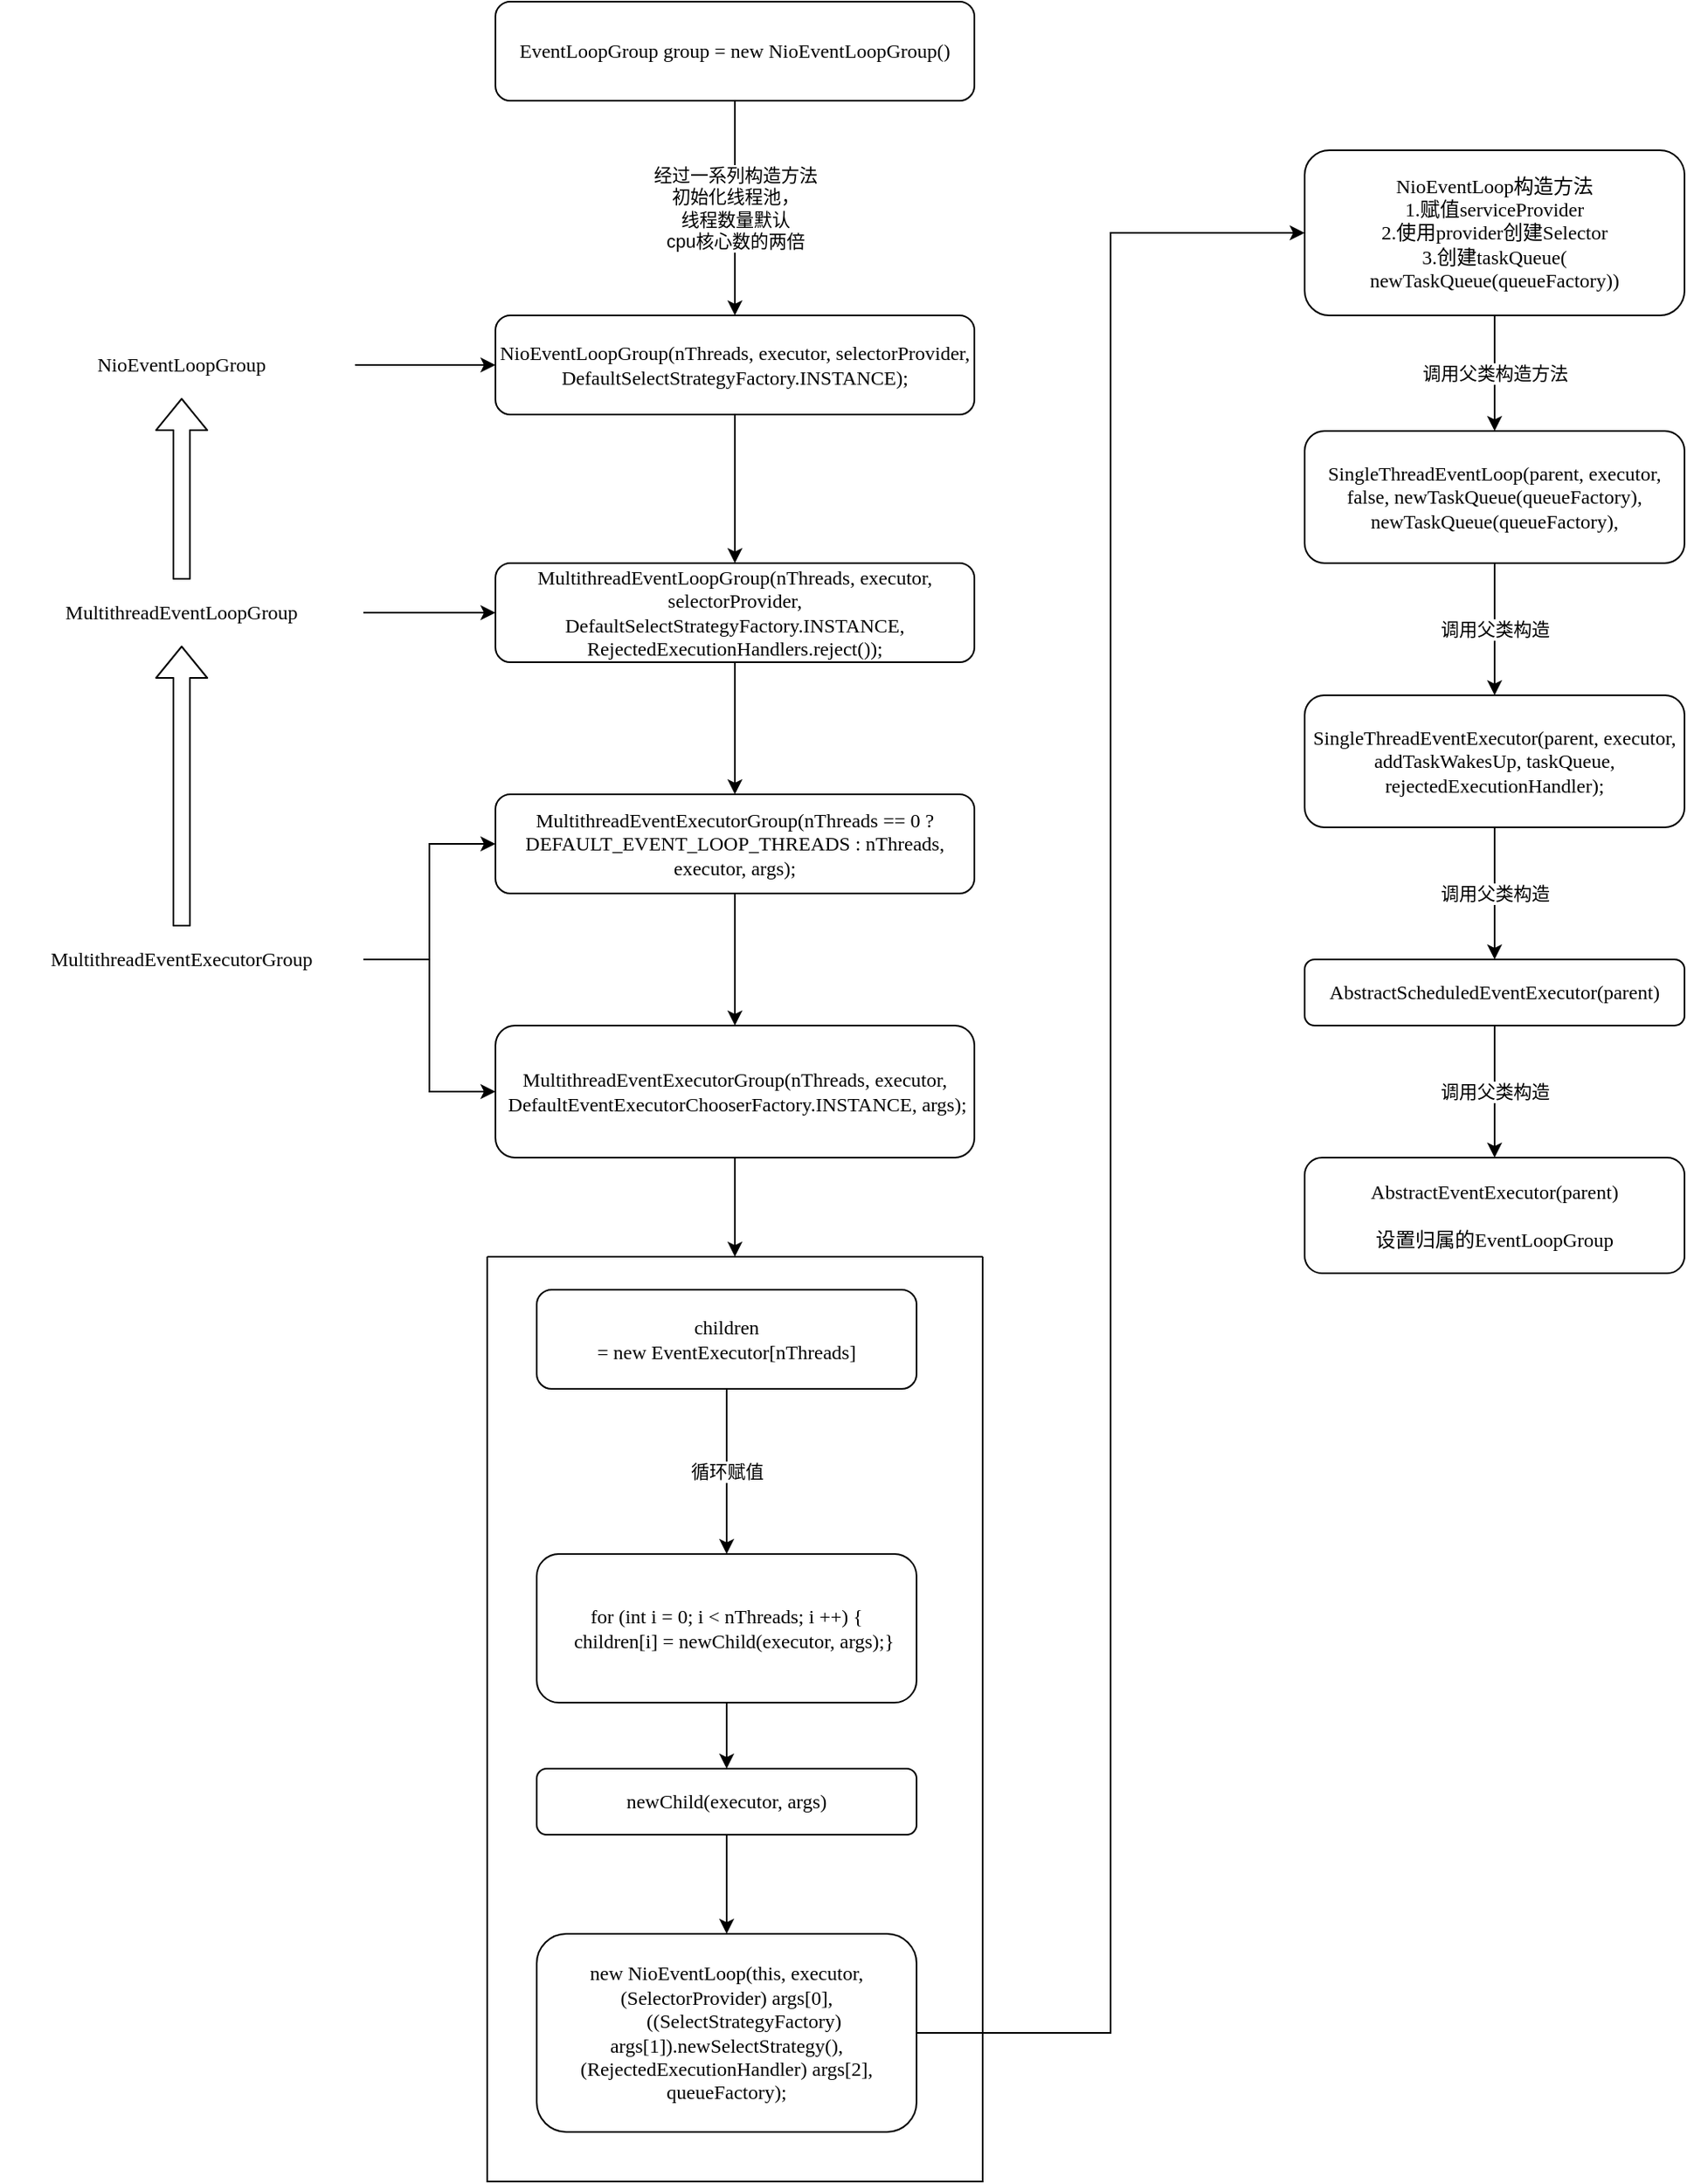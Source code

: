 <mxfile version="14.9.2" type="github">
  <diagram id="C5RBs43oDa-KdzZeNtuy" name="Page-1">
    <mxGraphModel dx="2692" dy="547" grid="1" gridSize="10" guides="1" tooltips="1" connect="1" arrows="1" fold="1" page="1" pageScale="1" pageWidth="827" pageHeight="1169" math="0" shadow="0">
      <root>
        <mxCell id="WIyWlLk6GJQsqaUBKTNV-0" />
        <mxCell id="WIyWlLk6GJQsqaUBKTNV-1" parent="WIyWlLk6GJQsqaUBKTNV-0" />
        <mxCell id="ViQr8SO55YqNYNJ8lVar-2" value="经过一系列构造方法&lt;br&gt;初始化线程池，&lt;br&gt;线程数量默认&lt;br&gt;cpu核心数的两倍" style="edgeStyle=orthogonalEdgeStyle;rounded=0;orthogonalLoop=1;jettySize=auto;html=1;entryX=0.5;entryY=0;entryDx=0;entryDy=0;" edge="1" parent="WIyWlLk6GJQsqaUBKTNV-1" source="WIyWlLk6GJQsqaUBKTNV-3" target="ViQr8SO55YqNYNJ8lVar-1">
          <mxGeometry relative="1" as="geometry" />
        </mxCell>
        <mxCell id="WIyWlLk6GJQsqaUBKTNV-3" value="EventLoopGroup group = new NioEventLoopGroup()" style="rounded=1;whiteSpace=wrap;html=1;fontSize=12;glass=0;strokeWidth=1;shadow=0;fontFamily=Lucida Console;" parent="WIyWlLk6GJQsqaUBKTNV-1" vertex="1">
          <mxGeometry x="-1160" y="10" width="290" height="60" as="geometry" />
        </mxCell>
        <mxCell id="ViQr8SO55YqNYNJ8lVar-5" style="edgeStyle=orthogonalEdgeStyle;rounded=0;orthogonalLoop=1;jettySize=auto;html=1;exitX=0.5;exitY=1;exitDx=0;exitDy=0;fontFamily=Lucida Console;fontColor=#000000;" edge="1" parent="WIyWlLk6GJQsqaUBKTNV-1" source="ViQr8SO55YqNYNJ8lVar-1">
          <mxGeometry relative="1" as="geometry">
            <mxPoint x="-1015" y="350" as="targetPoint" />
          </mxGeometry>
        </mxCell>
        <mxCell id="ViQr8SO55YqNYNJ8lVar-1" value="NioEventLoopGroup(nThreads, executor, selectorProvider, DefaultSelectStrategyFactory.INSTANCE);" style="rounded=1;align=center;verticalAlign=middle;labelPosition=center;verticalLabelPosition=middle;labelBackgroundColor=none;html=1;whiteSpace=wrap;fontFamily=Lucida Console;" vertex="1" parent="WIyWlLk6GJQsqaUBKTNV-1">
          <mxGeometry x="-1160" y="200" width="290" height="60" as="geometry" />
        </mxCell>
        <mxCell id="ViQr8SO55YqNYNJ8lVar-8" style="edgeStyle=orthogonalEdgeStyle;rounded=0;orthogonalLoop=1;jettySize=auto;html=1;exitX=0.5;exitY=1;exitDx=0;exitDy=0;entryX=0.5;entryY=0;entryDx=0;entryDy=0;fontFamily=Lucida Console;fontColor=#000000;" edge="1" parent="WIyWlLk6GJQsqaUBKTNV-1" source="ViQr8SO55YqNYNJ8lVar-4" target="ViQr8SO55YqNYNJ8lVar-7">
          <mxGeometry relative="1" as="geometry" />
        </mxCell>
        <mxCell id="ViQr8SO55YqNYNJ8lVar-4" value="MultithreadEventLoopGroup(nThreads, executor, selectorProvider, DefaultSelectStrategyFactory.INSTANCE,&lt;br&gt;RejectedExecutionHandlers.reject());" style="rounded=1;align=center;verticalAlign=middle;labelPosition=center;verticalLabelPosition=middle;labelBackgroundColor=none;html=1;whiteSpace=wrap;fontFamily=Lucida Console;" vertex="1" parent="WIyWlLk6GJQsqaUBKTNV-1">
          <mxGeometry x="-1160" y="350" width="290" height="60" as="geometry" />
        </mxCell>
        <mxCell id="ViQr8SO55YqNYNJ8lVar-10" style="edgeStyle=orthogonalEdgeStyle;rounded=0;orthogonalLoop=1;jettySize=auto;html=1;exitX=0.5;exitY=1;exitDx=0;exitDy=0;entryX=0.5;entryY=0;entryDx=0;entryDy=0;fontFamily=Lucida Console;fontColor=#000000;" edge="1" parent="WIyWlLk6GJQsqaUBKTNV-1" source="ViQr8SO55YqNYNJ8lVar-7" target="ViQr8SO55YqNYNJ8lVar-9">
          <mxGeometry relative="1" as="geometry" />
        </mxCell>
        <mxCell id="ViQr8SO55YqNYNJ8lVar-7" value="MultithreadEventExecutorGroup(nThreads == 0 ? DEFAULT_EVENT_LOOP_THREADS : nThreads, executor, args);" style="rounded=1;align=center;verticalAlign=middle;labelPosition=center;verticalLabelPosition=middle;labelBackgroundColor=none;html=1;whiteSpace=wrap;fontFamily=Lucida Console;" vertex="1" parent="WIyWlLk6GJQsqaUBKTNV-1">
          <mxGeometry x="-1160" y="490" width="290" height="60" as="geometry" />
        </mxCell>
        <mxCell id="ViQr8SO55YqNYNJ8lVar-39" style="edgeStyle=orthogonalEdgeStyle;rounded=0;orthogonalLoop=1;jettySize=auto;html=1;exitX=0.5;exitY=1;exitDx=0;exitDy=0;entryX=0.5;entryY=0;entryDx=0;entryDy=0;fontFamily=Lucida Console;fontColor=#000000;" edge="1" parent="WIyWlLk6GJQsqaUBKTNV-1" source="ViQr8SO55YqNYNJ8lVar-9" target="ViQr8SO55YqNYNJ8lVar-38">
          <mxGeometry relative="1" as="geometry" />
        </mxCell>
        <mxCell id="ViQr8SO55YqNYNJ8lVar-9" value="MultithreadEventExecutorGroup(nThreads, executor,&lt;br&gt;&amp;nbsp;DefaultEventExecutorChooserFactory.INSTANCE, args);" style="rounded=1;align=center;verticalAlign=middle;labelPosition=center;verticalLabelPosition=middle;labelBackgroundColor=none;html=1;whiteSpace=wrap;fontFamily=Lucida Console;" vertex="1" parent="WIyWlLk6GJQsqaUBKTNV-1">
          <mxGeometry x="-1160" y="630" width="290" height="80" as="geometry" />
        </mxCell>
        <mxCell id="ViQr8SO55YqNYNJ8lVar-17" style="edgeStyle=orthogonalEdgeStyle;rounded=0;orthogonalLoop=1;jettySize=auto;html=1;entryX=0;entryY=0.5;entryDx=0;entryDy=0;fontFamily=Lucida Console;fontColor=#000000;exitX=1;exitY=0.5;exitDx=0;exitDy=0;" edge="1" parent="WIyWlLk6GJQsqaUBKTNV-1" source="ViQr8SO55YqNYNJ8lVar-19" target="ViQr8SO55YqNYNJ8lVar-7">
          <mxGeometry relative="1" as="geometry">
            <mxPoint x="-1200" y="582.5" as="sourcePoint" />
          </mxGeometry>
        </mxCell>
        <mxCell id="ViQr8SO55YqNYNJ8lVar-20" style="edgeStyle=orthogonalEdgeStyle;rounded=0;orthogonalLoop=1;jettySize=auto;html=1;exitX=1;exitY=0.5;exitDx=0;exitDy=0;entryX=0;entryY=0.5;entryDx=0;entryDy=0;fontFamily=Lucida Console;fontColor=#000000;" edge="1" parent="WIyWlLk6GJQsqaUBKTNV-1" source="ViQr8SO55YqNYNJ8lVar-19" target="ViQr8SO55YqNYNJ8lVar-9">
          <mxGeometry relative="1" as="geometry" />
        </mxCell>
        <mxCell id="ViQr8SO55YqNYNJ8lVar-19" value="MultithreadEventExecutorGroup" style="text;html=1;strokeColor=none;fillColor=none;align=center;verticalAlign=middle;whiteSpace=wrap;rounded=0;labelBackgroundColor=none;fontFamily=Lucida Console;fontColor=#000000;" vertex="1" parent="WIyWlLk6GJQsqaUBKTNV-1">
          <mxGeometry x="-1460" y="570" width="220" height="40" as="geometry" />
        </mxCell>
        <mxCell id="ViQr8SO55YqNYNJ8lVar-23" style="edgeStyle=orthogonalEdgeStyle;rounded=0;orthogonalLoop=1;jettySize=auto;html=1;entryX=0;entryY=0.5;entryDx=0;entryDy=0;fontFamily=Lucida Console;fontColor=#000000;" edge="1" parent="WIyWlLk6GJQsqaUBKTNV-1" source="ViQr8SO55YqNYNJ8lVar-21" target="ViQr8SO55YqNYNJ8lVar-4">
          <mxGeometry relative="1" as="geometry" />
        </mxCell>
        <mxCell id="ViQr8SO55YqNYNJ8lVar-21" value="MultithreadEventLoopGroup" style="text;html=1;strokeColor=none;fillColor=none;align=center;verticalAlign=middle;whiteSpace=wrap;rounded=0;labelBackgroundColor=none;fontFamily=Lucida Console;fontColor=#000000;" vertex="1" parent="WIyWlLk6GJQsqaUBKTNV-1">
          <mxGeometry x="-1460" y="360" width="220" height="40" as="geometry" />
        </mxCell>
        <mxCell id="ViQr8SO55YqNYNJ8lVar-24" style="edgeStyle=orthogonalEdgeStyle;rounded=0;orthogonalLoop=1;jettySize=auto;html=1;entryX=0;entryY=0.5;entryDx=0;entryDy=0;fontFamily=Lucida Console;fontColor=#000000;" edge="1" parent="WIyWlLk6GJQsqaUBKTNV-1" source="ViQr8SO55YqNYNJ8lVar-22" target="ViQr8SO55YqNYNJ8lVar-1">
          <mxGeometry relative="1" as="geometry" />
        </mxCell>
        <mxCell id="ViQr8SO55YqNYNJ8lVar-22" value="NioEventLoopGroup" style="text;html=1;strokeColor=none;fillColor=none;align=center;verticalAlign=middle;whiteSpace=wrap;rounded=0;labelBackgroundColor=none;fontFamily=Lucida Console;fontColor=#000000;" vertex="1" parent="WIyWlLk6GJQsqaUBKTNV-1">
          <mxGeometry x="-1455" y="210" width="210" height="40" as="geometry" />
        </mxCell>
        <mxCell id="ViQr8SO55YqNYNJ8lVar-25" value="" style="shape=flexArrow;endArrow=classic;html=1;fontFamily=Lucida Console;fontColor=#000000;" edge="1" parent="WIyWlLk6GJQsqaUBKTNV-1" target="ViQr8SO55YqNYNJ8lVar-22">
          <mxGeometry width="50" height="50" relative="1" as="geometry">
            <mxPoint x="-1350" y="360" as="sourcePoint" />
            <mxPoint x="-1480" y="230" as="targetPoint" />
          </mxGeometry>
        </mxCell>
        <mxCell id="ViQr8SO55YqNYNJ8lVar-26" value="" style="shape=flexArrow;endArrow=classic;html=1;fontFamily=Lucida Console;fontColor=#000000;exitX=0.5;exitY=0;exitDx=0;exitDy=0;entryX=0.5;entryY=1;entryDx=0;entryDy=0;" edge="1" parent="WIyWlLk6GJQsqaUBKTNV-1" source="ViQr8SO55YqNYNJ8lVar-19" target="ViQr8SO55YqNYNJ8lVar-21">
          <mxGeometry width="50" height="50" relative="1" as="geometry">
            <mxPoint x="-1190" y="410" as="sourcePoint" />
            <mxPoint x="-1490" y="460" as="targetPoint" />
          </mxGeometry>
        </mxCell>
        <mxCell id="ViQr8SO55YqNYNJ8lVar-30" value="循环赋值" style="edgeStyle=orthogonalEdgeStyle;rounded=0;orthogonalLoop=1;jettySize=auto;html=1;exitX=0.5;exitY=1;exitDx=0;exitDy=0;entryX=0.5;entryY=0;entryDx=0;entryDy=0;fontFamily=Lucida Console;fontColor=#000000;" edge="1" parent="WIyWlLk6GJQsqaUBKTNV-1" source="ViQr8SO55YqNYNJ8lVar-27" target="ViQr8SO55YqNYNJ8lVar-29">
          <mxGeometry relative="1" as="geometry" />
        </mxCell>
        <mxCell id="ViQr8SO55YqNYNJ8lVar-27" value="children &lt;br&gt;= new EventExecutor[nThreads]" style="rounded=1;align=center;verticalAlign=middle;labelPosition=center;verticalLabelPosition=middle;labelBackgroundColor=none;html=1;whiteSpace=wrap;fontFamily=Lucida Console;" vertex="1" parent="WIyWlLk6GJQsqaUBKTNV-1">
          <mxGeometry x="-1135" y="790" width="230" height="60" as="geometry" />
        </mxCell>
        <mxCell id="ViQr8SO55YqNYNJ8lVar-32" style="edgeStyle=orthogonalEdgeStyle;rounded=0;orthogonalLoop=1;jettySize=auto;html=1;exitX=0.5;exitY=1;exitDx=0;exitDy=0;entryX=0.5;entryY=0;entryDx=0;entryDy=0;fontFamily=Lucida Console;fontColor=#000000;" edge="1" parent="WIyWlLk6GJQsqaUBKTNV-1" source="ViQr8SO55YqNYNJ8lVar-29" target="ViQr8SO55YqNYNJ8lVar-31">
          <mxGeometry relative="1" as="geometry" />
        </mxCell>
        <mxCell id="ViQr8SO55YqNYNJ8lVar-29" value="&lt;div&gt;for (int i = 0; i &amp;lt; nThreads; i ++) {&lt;/div&gt;&lt;div&gt;&amp;nbsp; &amp;nbsp;children[i] = newChild(executor, args);&lt;span&gt;}&lt;/span&gt;&lt;/div&gt;" style="rounded=1;align=center;verticalAlign=middle;labelPosition=center;verticalLabelPosition=middle;labelBackgroundColor=none;html=1;whiteSpace=wrap;fontFamily=Lucida Console;" vertex="1" parent="WIyWlLk6GJQsqaUBKTNV-1">
          <mxGeometry x="-1135" y="950" width="230" height="90" as="geometry" />
        </mxCell>
        <mxCell id="ViQr8SO55YqNYNJ8lVar-34" style="edgeStyle=orthogonalEdgeStyle;rounded=0;orthogonalLoop=1;jettySize=auto;html=1;exitX=0.5;exitY=1;exitDx=0;exitDy=0;entryX=0.5;entryY=0;entryDx=0;entryDy=0;fontFamily=Lucida Console;fontColor=#000000;" edge="1" parent="WIyWlLk6GJQsqaUBKTNV-1" source="ViQr8SO55YqNYNJ8lVar-31" target="ViQr8SO55YqNYNJ8lVar-33">
          <mxGeometry relative="1" as="geometry" />
        </mxCell>
        <mxCell id="ViQr8SO55YqNYNJ8lVar-31" value="newChild(executor, args)" style="rounded=1;align=center;verticalAlign=middle;labelPosition=center;verticalLabelPosition=middle;labelBackgroundColor=none;html=1;whiteSpace=wrap;fontFamily=Lucida Console;" vertex="1" parent="WIyWlLk6GJQsqaUBKTNV-1">
          <mxGeometry x="-1135" y="1080" width="230" height="40" as="geometry" />
        </mxCell>
        <mxCell id="ViQr8SO55YqNYNJ8lVar-37" style="edgeStyle=orthogonalEdgeStyle;rounded=0;orthogonalLoop=1;jettySize=auto;html=1;entryX=0;entryY=0.5;entryDx=0;entryDy=0;fontFamily=Lucida Console;fontColor=#000000;" edge="1" parent="WIyWlLk6GJQsqaUBKTNV-1" source="ViQr8SO55YqNYNJ8lVar-33" target="ViQr8SO55YqNYNJ8lVar-36">
          <mxGeometry relative="1" as="geometry" />
        </mxCell>
        <mxCell id="ViQr8SO55YqNYNJ8lVar-33" value="&lt;div&gt;new NioEventLoop(this, executor, (SelectorProvider) args[0],&lt;/div&gt;&lt;div&gt;&amp;nbsp; &amp;nbsp; &amp;nbsp; &amp;nbsp;((SelectStrategyFactory) args[1]).newSelectStrategy(), (RejectedExecutionHandler) args[2], queueFactory);&lt;/div&gt;" style="rounded=1;align=center;verticalAlign=middle;labelPosition=center;verticalLabelPosition=middle;labelBackgroundColor=none;html=1;whiteSpace=wrap;fontFamily=Lucida Console;" vertex="1" parent="WIyWlLk6GJQsqaUBKTNV-1">
          <mxGeometry x="-1135" y="1180" width="230" height="120" as="geometry" />
        </mxCell>
        <mxCell id="ViQr8SO55YqNYNJ8lVar-43" value="调用父类构造方法" style="edgeStyle=orthogonalEdgeStyle;rounded=0;orthogonalLoop=1;jettySize=auto;html=1;fontFamily=Lucida Console;fontColor=#000000;" edge="1" parent="WIyWlLk6GJQsqaUBKTNV-1" source="ViQr8SO55YqNYNJ8lVar-36" target="ViQr8SO55YqNYNJ8lVar-41">
          <mxGeometry relative="1" as="geometry" />
        </mxCell>
        <mxCell id="ViQr8SO55YqNYNJ8lVar-36" value="&lt;div&gt;NioEventLoop&lt;span&gt;构造方法&lt;/span&gt;&lt;/div&gt;&lt;div&gt;1.赋值serviceProvider&lt;/div&gt;&lt;div&gt;2.使用provider创建Selector&lt;/div&gt;&lt;div&gt;3.创建taskQueue&lt;span&gt;(&lt;/span&gt;&lt;/div&gt;newTaskQueue(queueFactory)&lt;span&gt;)&lt;/span&gt;" style="rounded=1;align=center;verticalAlign=middle;labelPosition=center;verticalLabelPosition=middle;labelBackgroundColor=none;html=1;whiteSpace=wrap;fontFamily=Lucida Console;" vertex="1" parent="WIyWlLk6GJQsqaUBKTNV-1">
          <mxGeometry x="-670" y="100" width="230" height="100" as="geometry" />
        </mxCell>
        <mxCell id="ViQr8SO55YqNYNJ8lVar-38" value="" style="swimlane;startSize=0;rounded=0;labelBackgroundColor=none;fontFamily=Lucida Console;fontColor=#000000;verticalAlign=middle;html=1;" vertex="1" parent="WIyWlLk6GJQsqaUBKTNV-1">
          <mxGeometry x="-1165" y="770" width="300" height="560" as="geometry" />
        </mxCell>
        <mxCell id="ViQr8SO55YqNYNJ8lVar-45" value="调用父类构造" style="edgeStyle=orthogonalEdgeStyle;rounded=0;orthogonalLoop=1;jettySize=auto;html=1;exitX=0.5;exitY=1;exitDx=0;exitDy=0;entryX=0.5;entryY=0;entryDx=0;entryDy=0;fontFamily=Lucida Console;fontColor=#000000;" edge="1" parent="WIyWlLk6GJQsqaUBKTNV-1" source="ViQr8SO55YqNYNJ8lVar-41" target="ViQr8SO55YqNYNJ8lVar-44">
          <mxGeometry relative="1" as="geometry" />
        </mxCell>
        <mxCell id="ViQr8SO55YqNYNJ8lVar-41" value="SingleThreadEventLoop(parent, executor, false, newTaskQueue(queueFactory), newTaskQueue(queueFactory)," style="rounded=1;align=center;verticalAlign=middle;labelPosition=center;verticalLabelPosition=middle;labelBackgroundColor=none;html=1;whiteSpace=wrap;fontFamily=Lucida Console;" vertex="1" parent="WIyWlLk6GJQsqaUBKTNV-1">
          <mxGeometry x="-670" y="270" width="230" height="80" as="geometry" />
        </mxCell>
        <mxCell id="ViQr8SO55YqNYNJ8lVar-48" value="调用父类构造" style="edgeStyle=orthogonalEdgeStyle;rounded=0;orthogonalLoop=1;jettySize=auto;html=1;entryX=0.5;entryY=0;entryDx=0;entryDy=0;fontFamily=Lucida Console;fontColor=#000000;" edge="1" parent="WIyWlLk6GJQsqaUBKTNV-1" source="ViQr8SO55YqNYNJ8lVar-44" target="ViQr8SO55YqNYNJ8lVar-46">
          <mxGeometry relative="1" as="geometry" />
        </mxCell>
        <mxCell id="ViQr8SO55YqNYNJ8lVar-44" value="SingleThreadEventExecutor(parent, executor, addTaskWakesUp, taskQueue, rejectedExecutionHandler);" style="rounded=1;align=center;verticalAlign=middle;labelPosition=center;verticalLabelPosition=middle;labelBackgroundColor=none;html=1;whiteSpace=wrap;fontFamily=Lucida Console;" vertex="1" parent="WIyWlLk6GJQsqaUBKTNV-1">
          <mxGeometry x="-670" y="430" width="230" height="80" as="geometry" />
        </mxCell>
        <mxCell id="ViQr8SO55YqNYNJ8lVar-49" value="调用父类构造" style="edgeStyle=orthogonalEdgeStyle;rounded=0;orthogonalLoop=1;jettySize=auto;html=1;entryX=0.5;entryY=0;entryDx=0;entryDy=0;fontFamily=Lucida Console;fontColor=#000000;" edge="1" parent="WIyWlLk6GJQsqaUBKTNV-1" source="ViQr8SO55YqNYNJ8lVar-46" target="ViQr8SO55YqNYNJ8lVar-47">
          <mxGeometry relative="1" as="geometry" />
        </mxCell>
        <mxCell id="ViQr8SO55YqNYNJ8lVar-46" value="AbstractScheduledEventExecutor(parent)" style="rounded=1;align=center;verticalAlign=middle;labelPosition=center;verticalLabelPosition=middle;labelBackgroundColor=none;html=1;whiteSpace=wrap;fontFamily=Lucida Console;" vertex="1" parent="WIyWlLk6GJQsqaUBKTNV-1">
          <mxGeometry x="-670" y="590" width="230" height="40" as="geometry" />
        </mxCell>
        <mxCell id="ViQr8SO55YqNYNJ8lVar-47" value="AbstractEventExecutor(parent)&lt;br&gt;&lt;br&gt;设置归属的EventLoopGroup" style="rounded=1;align=center;verticalAlign=middle;labelPosition=center;verticalLabelPosition=middle;labelBackgroundColor=none;html=1;whiteSpace=wrap;fontFamily=Lucida Console;" vertex="1" parent="WIyWlLk6GJQsqaUBKTNV-1">
          <mxGeometry x="-670" y="710" width="230" height="70" as="geometry" />
        </mxCell>
      </root>
    </mxGraphModel>
  </diagram>
</mxfile>
